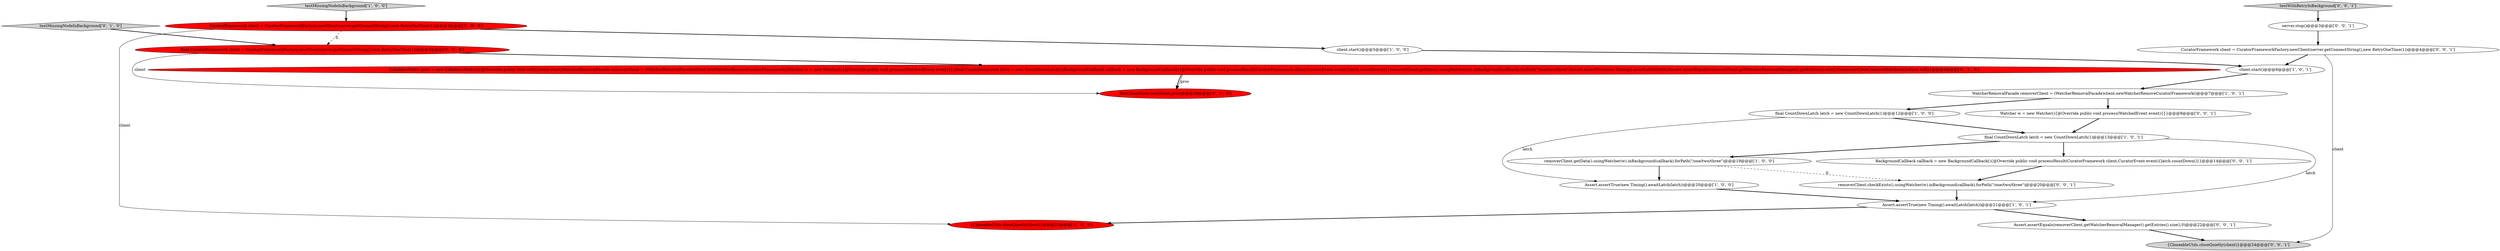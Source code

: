 digraph {
5 [style = filled, label = "final CountDownLatch latch = new CountDownLatch(1)@@@13@@@['1', '0', '1']", fillcolor = white, shape = ellipse image = "AAA0AAABBB1BBB"];
18 [style = filled, label = "testWithRetryInBackground['0', '0', '1']", fillcolor = lightgray, shape = diamond image = "AAA0AAABBB3BBB"];
9 [style = filled, label = "client.start()@@@6@@@['1', '0', '1']", fillcolor = white, shape = ellipse image = "AAA0AAABBB1BBB"];
6 [style = filled, label = "Assert.assertTrue(new Timing().awaitLatch(latch))@@@20@@@['1', '0', '0']", fillcolor = white, shape = ellipse image = "AAA0AAABBB1BBB"];
7 [style = filled, label = "final CountDownLatch latch = new CountDownLatch(1)@@@12@@@['1', '0', '0']", fillcolor = white, shape = ellipse image = "AAA0AAABBB1BBB"];
0 [style = filled, label = "WatcherRemovalFacade removerClient = (WatcherRemovalFacade)client.newWatcherRemoveCuratorFramework()@@@7@@@['1', '0', '1']", fillcolor = white, shape = ellipse image = "AAA0AAABBB1BBB"];
10 [style = filled, label = "client.start()@@@5@@@['1', '0', '0']", fillcolor = white, shape = ellipse image = "AAA0AAABBB1BBB"];
16 [style = filled, label = "Watcher w = new Watcher(){@Override public void process(WatchedEvent event){}}@@@8@@@['0', '0', '1']", fillcolor = white, shape = ellipse image = "AAA0AAABBB3BBB"];
4 [style = filled, label = "removerClient.getData().usingWatcher(w).inBackground(callback).forPath(\"/one/two/three\")@@@19@@@['1', '0', '0']", fillcolor = white, shape = ellipse image = "AAA0AAABBB1BBB"];
17 [style = filled, label = "{CloseableUtils.closeQuietly(client)}@@@24@@@['0', '0', '1']", fillcolor = lightgray, shape = ellipse image = "AAA0AAABBB3BBB"];
13 [style = filled, label = "final CuratorFramework client = CuratorFrameworkFactory.newClient(server.getConnectString(),new RetryOneTime(1))@@@3@@@['0', '1', '0']", fillcolor = red, shape = ellipse image = "AAA1AAABBB2BBB"];
12 [style = filled, label = "TestCleanState.test(client,proc)@@@28@@@['0', '1', '0']", fillcolor = red, shape = ellipse image = "AAA1AAABBB2BBB"];
15 [style = filled, label = "removerClient.checkExists().usingWatcher(w).inBackground(callback).forPath(\"/one/two/three\")@@@20@@@['0', '0', '1']", fillcolor = white, shape = ellipse image = "AAA0AAABBB3BBB"];
1 [style = filled, label = "testMissingNodeInBackground['1', '0', '0']", fillcolor = lightgray, shape = diamond image = "AAA0AAABBB1BBB"];
14 [style = filled, label = "testMissingNodeInBackground['0', '1', '0']", fillcolor = lightgray, shape = diamond image = "AAA0AAABBB2BBB"];
20 [style = filled, label = "server.stop()@@@3@@@['0', '0', '1']", fillcolor = white, shape = ellipse image = "AAA0AAABBB3BBB"];
22 [style = filled, label = "Assert.assertEquals(removerClient.getWatcherRemovalManager().getEntries().size(),0)@@@22@@@['0', '0', '1']", fillcolor = white, shape = ellipse image = "AAA0AAABBB3BBB"];
19 [style = filled, label = "CuratorFramework client = CuratorFrameworkFactory.newClient(server.getConnectString(),new RetryOneTime(1))@@@4@@@['0', '0', '1']", fillcolor = white, shape = ellipse image = "AAA0AAABBB3BBB"];
21 [style = filled, label = "BackgroundCallback callback = new BackgroundCallback(){@Override public void processResult(CuratorFramework client,CuratorEvent event){latch.countDown()}}@@@14@@@['0', '0', '1']", fillcolor = white, shape = ellipse image = "AAA0AAABBB3BBB"];
2 [style = filled, label = "Assert.assertTrue(new Timing().awaitLatch(latch))@@@21@@@['1', '0', '1']", fillcolor = white, shape = ellipse image = "AAA0AAABBB1BBB"];
11 [style = filled, label = "Callable<Void> proc = new Callable<Void>(){@Override public Void call(){client.start()WatcherRemovalFacade removerClient = (WatcherRemovalFacade)client.newWatcherRemoveCuratorFramework()Watcher w = new Watcher(){@Override public void process(WatchedEvent event){}}final CountDownLatch latch = new CountDownLatch(1)BackgroundCallback callback = new BackgroundCallback(){@Override public void processResult(CuratorFramework client,CuratorEvent event){latch.countDown()}}removerClient.getData().usingWatcher(w).inBackground(callback).forPath(\"/one/two/three\")Assert.assertTrue(new Timing().awaitLatch(latch))Assert.assertEquals(removerClient.getWatcherRemovalManager().getEntries().size(),0)removerClient.removeWatchers()return null}}@@@4@@@['0', '1', '0']", fillcolor = red, shape = ellipse image = "AAA1AAABBB2BBB"];
8 [style = filled, label = "CuratorFramework client = CuratorFrameworkFactory.newClient(server.getConnectString(),new RetryOneTime(1))@@@3@@@['1', '0', '0']", fillcolor = red, shape = ellipse image = "AAA1AAABBB1BBB"];
3 [style = filled, label = "{CloseableUtils.closeQuietly(client)}@@@23@@@['1', '0', '0']", fillcolor = red, shape = ellipse image = "AAA1AAABBB1BBB"];
8->10 [style = bold, label=""];
0->16 [style = bold, label=""];
19->17 [style = solid, label="client"];
15->2 [style = bold, label=""];
1->8 [style = bold, label=""];
9->0 [style = bold, label=""];
4->6 [style = bold, label=""];
5->2 [style = solid, label="latch"];
21->15 [style = bold, label=""];
2->3 [style = bold, label=""];
8->3 [style = solid, label="client"];
11->12 [style = bold, label=""];
13->11 [style = bold, label=""];
8->13 [style = dashed, label="0"];
0->7 [style = bold, label=""];
6->2 [style = bold, label=""];
5->21 [style = bold, label=""];
18->20 [style = bold, label=""];
7->5 [style = bold, label=""];
11->12 [style = solid, label="proc"];
19->9 [style = bold, label=""];
4->15 [style = dashed, label="0"];
5->4 [style = bold, label=""];
13->12 [style = solid, label="client"];
16->5 [style = bold, label=""];
22->17 [style = bold, label=""];
10->9 [style = bold, label=""];
14->13 [style = bold, label=""];
2->22 [style = bold, label=""];
20->19 [style = bold, label=""];
7->6 [style = solid, label="latch"];
}
